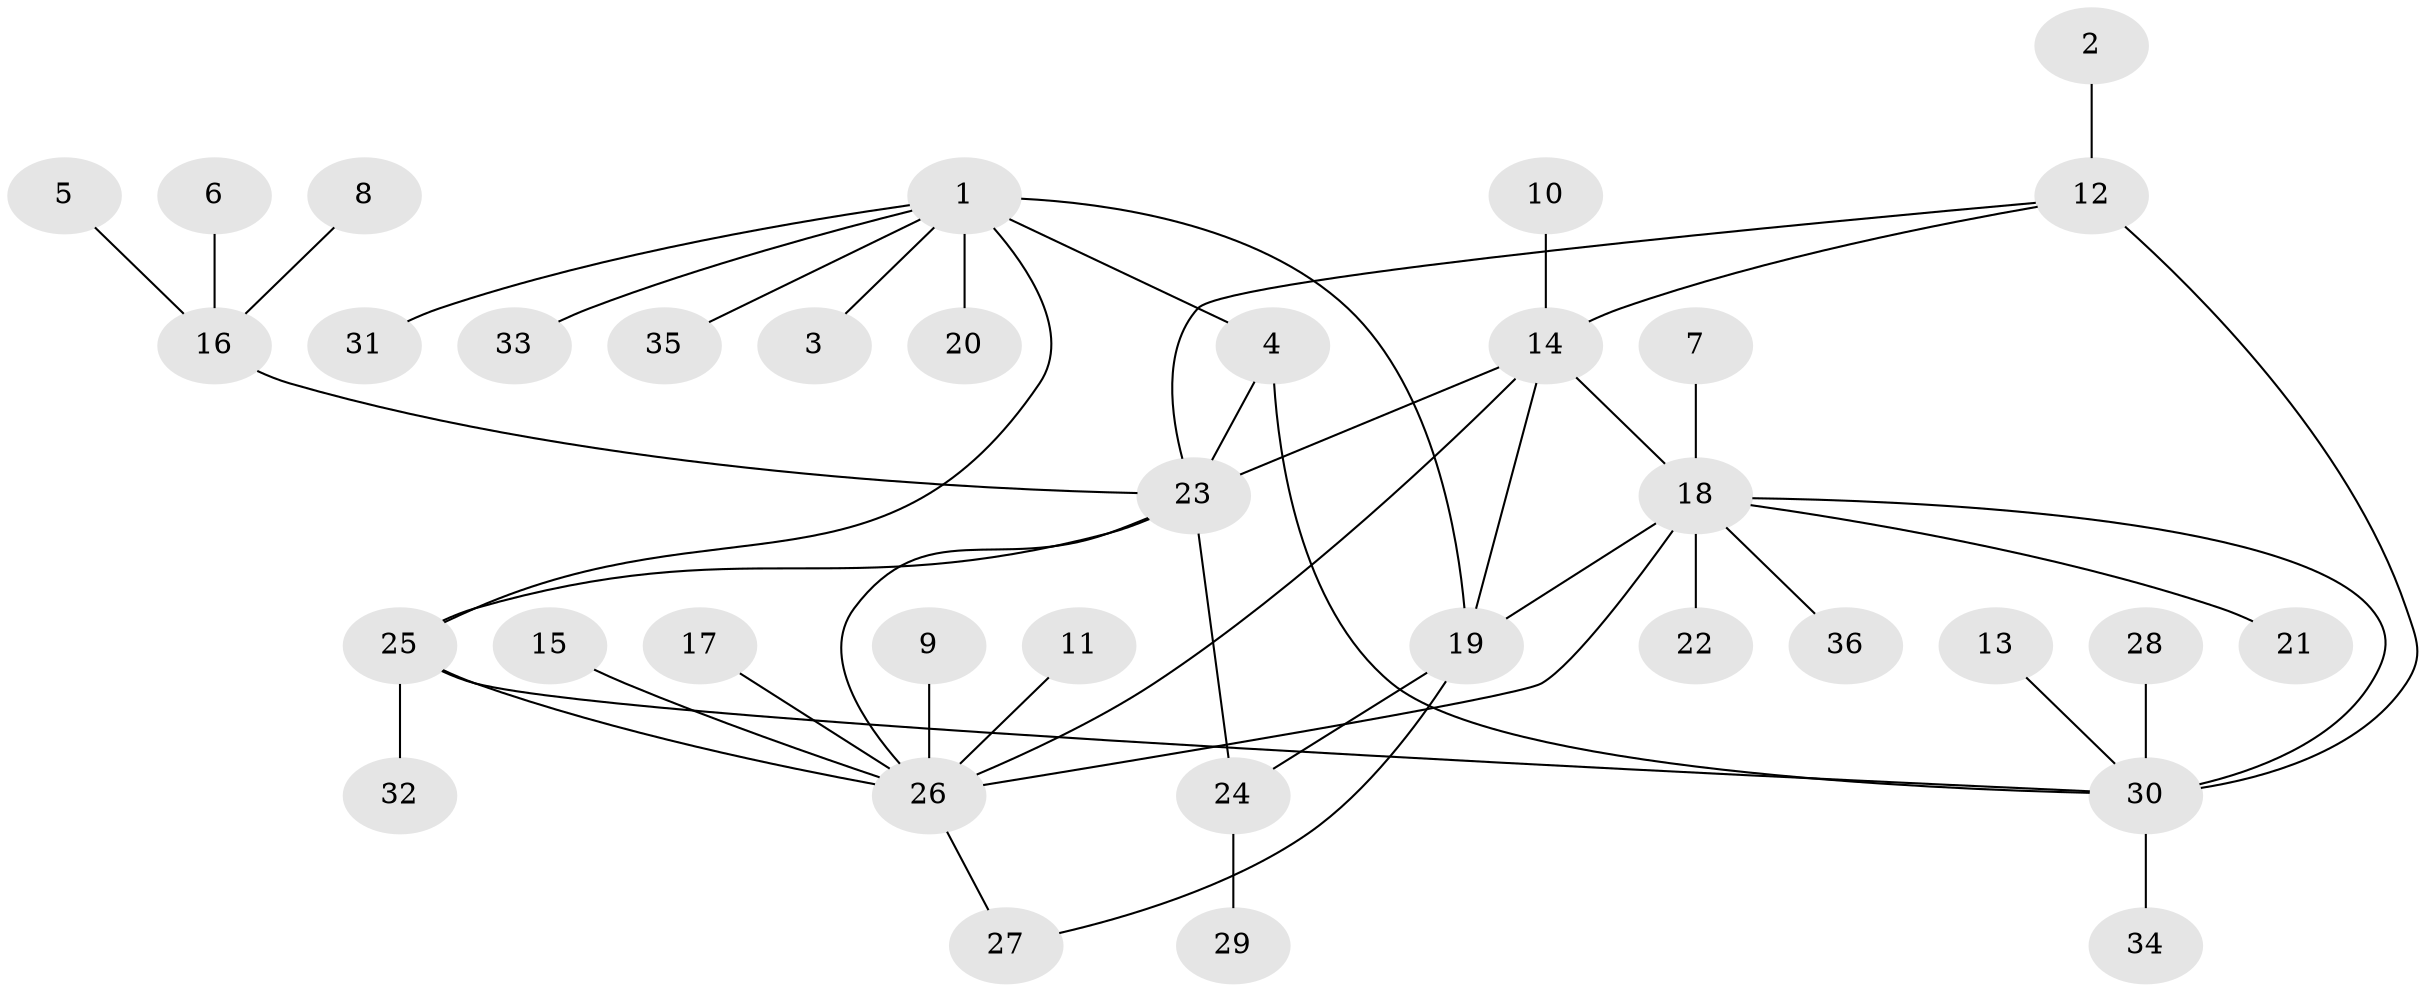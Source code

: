 // original degree distribution, {7: 0.056338028169014086, 5: 0.056338028169014086, 6: 0.028169014084507043, 2: 0.16901408450704225, 10: 0.028169014084507043, 3: 0.056338028169014086, 9: 0.014084507042253521, 1: 0.5774647887323944, 4: 0.014084507042253521}
// Generated by graph-tools (version 1.1) at 2025/26/03/09/25 03:26:45]
// undirected, 36 vertices, 47 edges
graph export_dot {
graph [start="1"]
  node [color=gray90,style=filled];
  1;
  2;
  3;
  4;
  5;
  6;
  7;
  8;
  9;
  10;
  11;
  12;
  13;
  14;
  15;
  16;
  17;
  18;
  19;
  20;
  21;
  22;
  23;
  24;
  25;
  26;
  27;
  28;
  29;
  30;
  31;
  32;
  33;
  34;
  35;
  36;
  1 -- 3 [weight=1.0];
  1 -- 4 [weight=2.0];
  1 -- 19 [weight=1.0];
  1 -- 20 [weight=1.0];
  1 -- 25 [weight=1.0];
  1 -- 31 [weight=1.0];
  1 -- 33 [weight=1.0];
  1 -- 35 [weight=1.0];
  2 -- 12 [weight=1.0];
  4 -- 23 [weight=1.0];
  4 -- 30 [weight=1.0];
  5 -- 16 [weight=1.0];
  6 -- 16 [weight=1.0];
  7 -- 18 [weight=1.0];
  8 -- 16 [weight=1.0];
  9 -- 26 [weight=1.0];
  10 -- 14 [weight=1.0];
  11 -- 26 [weight=1.0];
  12 -- 14 [weight=1.0];
  12 -- 23 [weight=1.0];
  12 -- 30 [weight=2.0];
  13 -- 30 [weight=1.0];
  14 -- 18 [weight=1.0];
  14 -- 19 [weight=1.0];
  14 -- 23 [weight=1.0];
  14 -- 26 [weight=1.0];
  15 -- 26 [weight=1.0];
  16 -- 23 [weight=2.0];
  17 -- 26 [weight=1.0];
  18 -- 19 [weight=1.0];
  18 -- 21 [weight=1.0];
  18 -- 22 [weight=1.0];
  18 -- 26 [weight=1.0];
  18 -- 30 [weight=1.0];
  18 -- 36 [weight=1.0];
  19 -- 24 [weight=1.0];
  19 -- 27 [weight=1.0];
  23 -- 24 [weight=1.0];
  23 -- 25 [weight=1.0];
  23 -- 26 [weight=1.0];
  24 -- 29 [weight=1.0];
  25 -- 26 [weight=1.0];
  25 -- 30 [weight=1.0];
  25 -- 32 [weight=1.0];
  26 -- 27 [weight=1.0];
  28 -- 30 [weight=1.0];
  30 -- 34 [weight=1.0];
}

